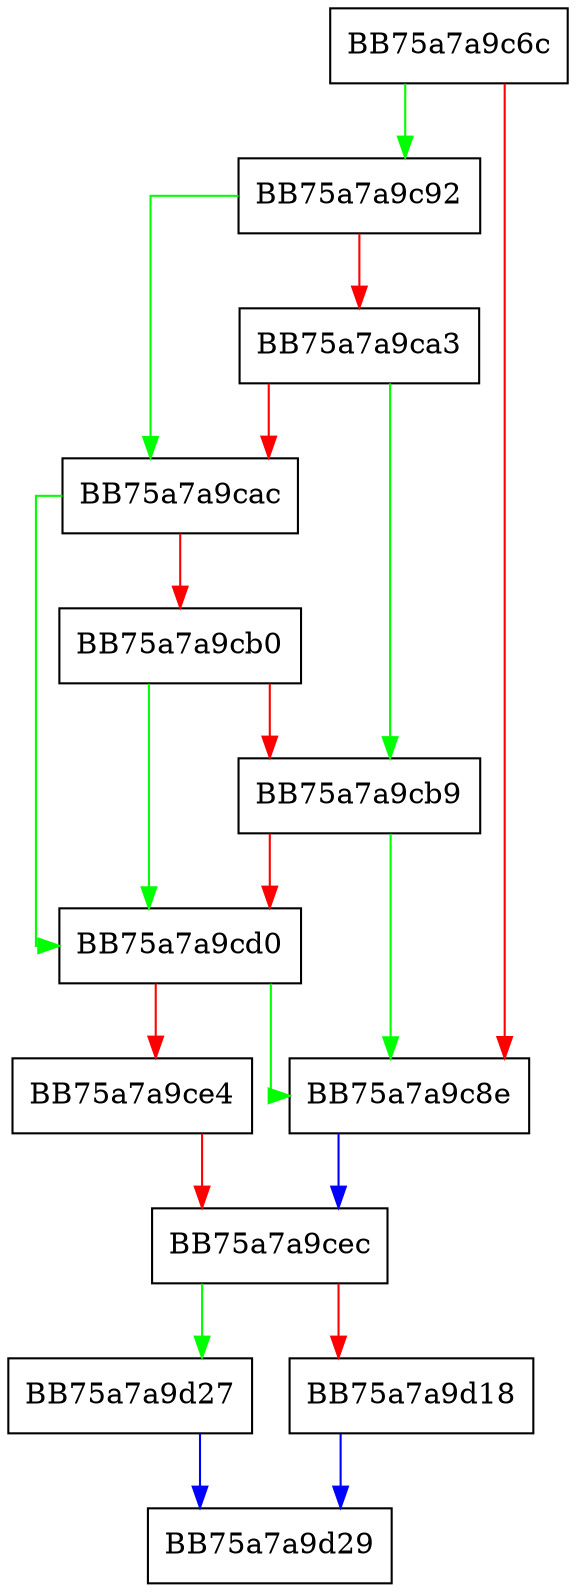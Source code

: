digraph _close_nolock_internal {
  node [shape="box"];
  graph [splines=ortho];
  BB75a7a9c6c -> BB75a7a9c92 [color="green"];
  BB75a7a9c6c -> BB75a7a9c8e [color="red"];
  BB75a7a9c8e -> BB75a7a9cec [color="blue"];
  BB75a7a9c92 -> BB75a7a9cac [color="green"];
  BB75a7a9c92 -> BB75a7a9ca3 [color="red"];
  BB75a7a9ca3 -> BB75a7a9cb9 [color="green"];
  BB75a7a9ca3 -> BB75a7a9cac [color="red"];
  BB75a7a9cac -> BB75a7a9cd0 [color="green"];
  BB75a7a9cac -> BB75a7a9cb0 [color="red"];
  BB75a7a9cb0 -> BB75a7a9cd0 [color="green"];
  BB75a7a9cb0 -> BB75a7a9cb9 [color="red"];
  BB75a7a9cb9 -> BB75a7a9c8e [color="green"];
  BB75a7a9cb9 -> BB75a7a9cd0 [color="red"];
  BB75a7a9cd0 -> BB75a7a9c8e [color="green"];
  BB75a7a9cd0 -> BB75a7a9ce4 [color="red"];
  BB75a7a9ce4 -> BB75a7a9cec [color="red"];
  BB75a7a9cec -> BB75a7a9d27 [color="green"];
  BB75a7a9cec -> BB75a7a9d18 [color="red"];
  BB75a7a9d18 -> BB75a7a9d29 [color="blue"];
  BB75a7a9d27 -> BB75a7a9d29 [color="blue"];
}